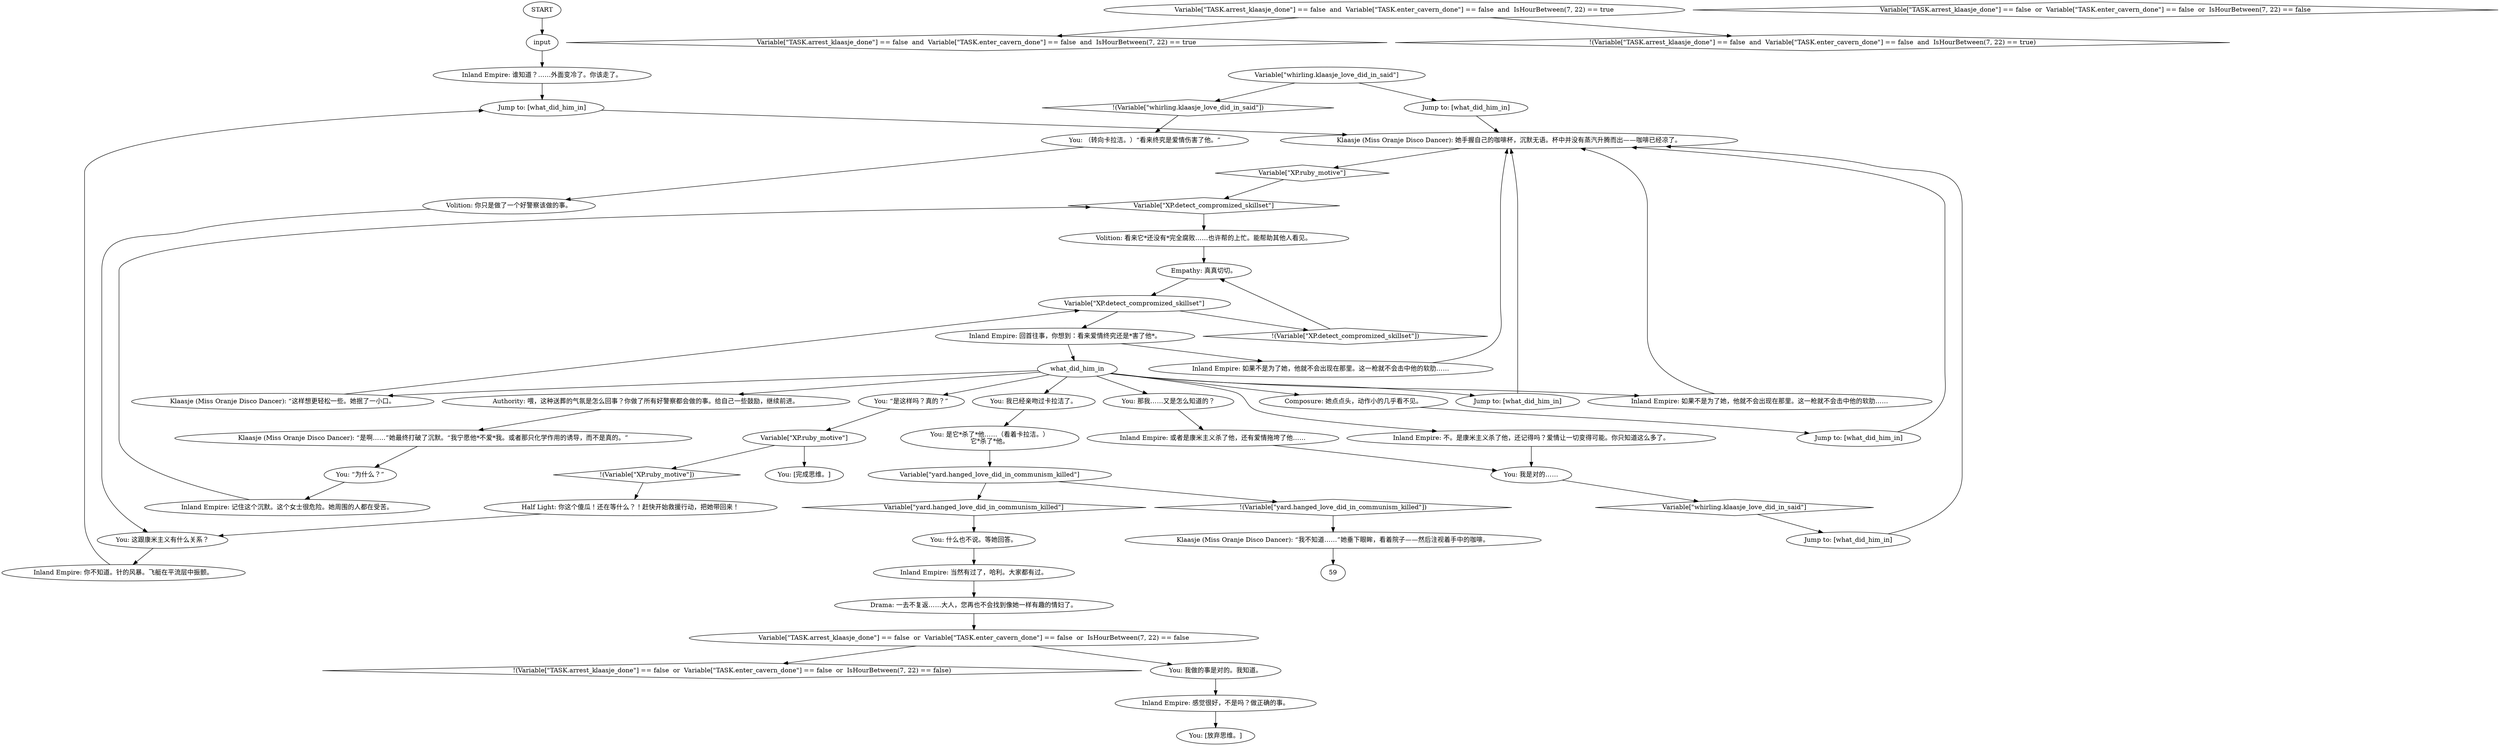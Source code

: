 # WHIRLING F3 ORB / love did him in
# did in by love afterthought
# ==================================================
digraph G {
	  0 [label="START"];
	  1 [label="input"];
	  2 [label="Variable[\"yard.hanged_love_did_in_communism_killed\"]"];
	  3 [label="Variable[\"yard.hanged_love_did_in_communism_killed\"]", shape=diamond];
	  4 [label="!(Variable[\"yard.hanged_love_did_in_communism_killed\"])", shape=diamond];
	  5 [label="Drama: 一去不复返……大人，您再也不会找到像她一样有趣的情妇了。"];
	  6 [label="Inland Empire: 你不知道。针的风暴。飞艇在平流层中振颤。"];
	  7 [label="Volition: 看来它*还没有*完全腐败……也许帮的上忙。能帮助其他人看见。"];
	  8 [label="Variable[\"TASK.arrest_klaasje_done\"] == false  and  Variable[\"TASK.enter_cavern_done\"] == false  and  IsHourBetween(7, 22) == true"];
	  9 [label="Variable[\"TASK.arrest_klaasje_done\"] == false  and  Variable[\"TASK.enter_cavern_done\"] == false  and  IsHourBetween(7, 22) == true", shape=diamond];
	  10 [label="!(Variable[\"TASK.arrest_klaasje_done\"] == false  and  Variable[\"TASK.enter_cavern_done\"] == false  and  IsHourBetween(7, 22) == true)", shape=diamond];
	  11 [label="You: 那我……又是怎么知道的？"];
	  12 [label="You: “为什么？”"];
	  13 [label="You: “是这样吗？真的？”"];
	  14 [label="Jump to: [what_did_him_in]"];
	  15 [label="You: 我已经亲吻过卡拉洁了。"];
	  16 [label="Inland Empire: 感觉很好，不是吗？做正确的事。"];
	  17 [label="Variable[\"whirling.klaasje_love_did_in_said\"]"];
	  18 [label="Variable[\"whirling.klaasje_love_did_in_said\"]", shape=diamond];
	  19 [label="!(Variable[\"whirling.klaasje_love_did_in_said\"])", shape=diamond];
	  20 [label="Jump to: [what_did_him_in]"];
	  21 [label="Empathy: 真真切切。"];
	  22 [label="Jump to: [what_did_him_in]"];
	  23 [label="You: 这跟康米主义有什么关系？"];
	  24 [label="Inland Empire: 如果不是为了她，他就不会出现在那里。这一枪就不会击中他的软肋……"];
	  25 [label="You: （转向卡拉洁。）“看来终究是爱情伤害了他。”"];
	  26 [label="Jump to: [what_did_him_in]"];
	  27 [label="Variable[\"XP.detect_compromized_skillset\"]"];
	  28 [label="Variable[\"XP.detect_compromized_skillset\"]", shape=diamond];
	  29 [label="!(Variable[\"XP.detect_compromized_skillset\"])", shape=diamond];
	  30 [label="Inland Empire: 回首往事，你想到：看来爱情终究还是*害了他*。"];
	  31 [label="Inland Empire: 谁知道？……外面变冷了。你该走了。"];
	  32 [label="Inland Empire: 或者是康米主义杀了他，还有爱情拖垮了他……"];
	  33 [label="Klaasje (Miss Oranje Disco Dancer): “我不知道……”她垂下眼眸，看着院子——然后注视着手中的咖啡。"];
	  34 [label="Variable[\"XP.ruby_motive\"]"];
	  35 [label="Variable[\"XP.ruby_motive\"]", shape=diamond];
	  36 [label="!(Variable[\"XP.ruby_motive\"])", shape=diamond];
	  37 [label="You: [完成思维。]"];
	  38 [label="Inland Empire: 不。是康米主义杀了他，还记得吗？爱情让一切变得可能。你只知道这么多了。"];
	  39 [label="You: 什么也不说。等她回答。"];
	  40 [label="Authority: 喂，这种送葬的气氛是怎么回事？你做了所有好警察都会做的事。给自己一些鼓励，继续前进。"];
	  41 [label="You: [放弃思维。]"];
	  42 [label="Inland Empire: 如果不是为了她，他就不会出现在那里。这一枪就不会击中他的软肋……"];
	  43 [label="Jump to: [what_did_him_in]"];
	  44 [label="You: 我是对的……"];
	  45 [label="what_did_him_in"];
	  46 [label="Klaasje (Miss Oranje Disco Dancer): 她手握自己的咖啡杯，沉默无语。杯中并没有蒸汽升腾而出——咖啡已经凉了。"];
	  47 [label="Volition: 你只是做了一个好警察该做的事。"];
	  48 [label="Klaasje (Miss Oranje Disco Dancer): “是啊……”她最终打破了沉默。“我宁愿他*不爱*我。或者那只化学作用的诱导，而不是真的。”"];
	  49 [label="Inland Empire: 当然有过了，哈利。大家都有过。"];
	  50 [label="You: 是它*杀了*他……（看着卡拉洁。）\n它*杀了*他。"];
	  51 [label="Klaasje (Miss Oranje Disco Dancer): “这样想更轻松一些。她抿了一小口。"];
	  52 [label="Inland Empire: 记住这个沉默。这个女士很危险。她周围的人都在受苦。"];
	  53 [label="Half Light: 你这个傻瓜！还在等什么？！赶快开始救援行动，把她带回来！"];
	  54 [label="Variable[\"TASK.arrest_klaasje_done\"] == false  or  Variable[\"TASK.enter_cavern_done\"] == false  or  IsHourBetween(7, 22) == false"];
	  55 [label="Variable[\"TASK.arrest_klaasje_done\"] == false  or  Variable[\"TASK.enter_cavern_done\"] == false  or  IsHourBetween(7, 22) == false", shape=diamond];
	  56 [label="!(Variable[\"TASK.arrest_klaasje_done\"] == false  or  Variable[\"TASK.enter_cavern_done\"] == false  or  IsHourBetween(7, 22) == false)", shape=diamond];
	  57 [label="You: 我做的事是对的。我知道。"];
	  58 [label="Composure: 她点点头，动作小的几乎看不见。"];
	  0 -> 1
	  1 -> 31
	  2 -> 3
	  2 -> 4
	  3 -> 39
	  4 -> 33
	  5 -> 54
	  6 -> 14
	  7 -> 21
	  8 -> 9
	  8 -> 10
	  11 -> 32
	  12 -> 52
	  13 -> 34
	  14 -> 46
	  15 -> 50
	  16 -> 41
	  17 -> 19
	  17 -> 20
	  18 -> 43
	  19 -> 25
	  20 -> 46
	  21 -> 27
	  22 -> 46
	  23 -> 6
	  24 -> 46
	  25 -> 47
	  26 -> 46
	  27 -> 29
	  27 -> 30
	  28 -> 7
	  29 -> 21
	  30 -> 42
	  30 -> 45
	  31 -> 14
	  32 -> 44
	  33 -> 59
	  34 -> 36
	  34 -> 37
	  35 -> 28
	  36 -> 53
	  38 -> 44
	  39 -> 49
	  40 -> 48
	  42 -> 46
	  43 -> 46
	  44 -> 18
	  45 -> 58
	  45 -> 38
	  45 -> 40
	  45 -> 11
	  45 -> 13
	  45 -> 15
	  45 -> 51
	  45 -> 24
	  45 -> 26
	  46 -> 35
	  47 -> 23
	  48 -> 12
	  49 -> 5
	  50 -> 2
	  51 -> 27
	  52 -> 28
	  53 -> 23
	  54 -> 56
	  54 -> 57
	  57 -> 16
	  58 -> 22
}

